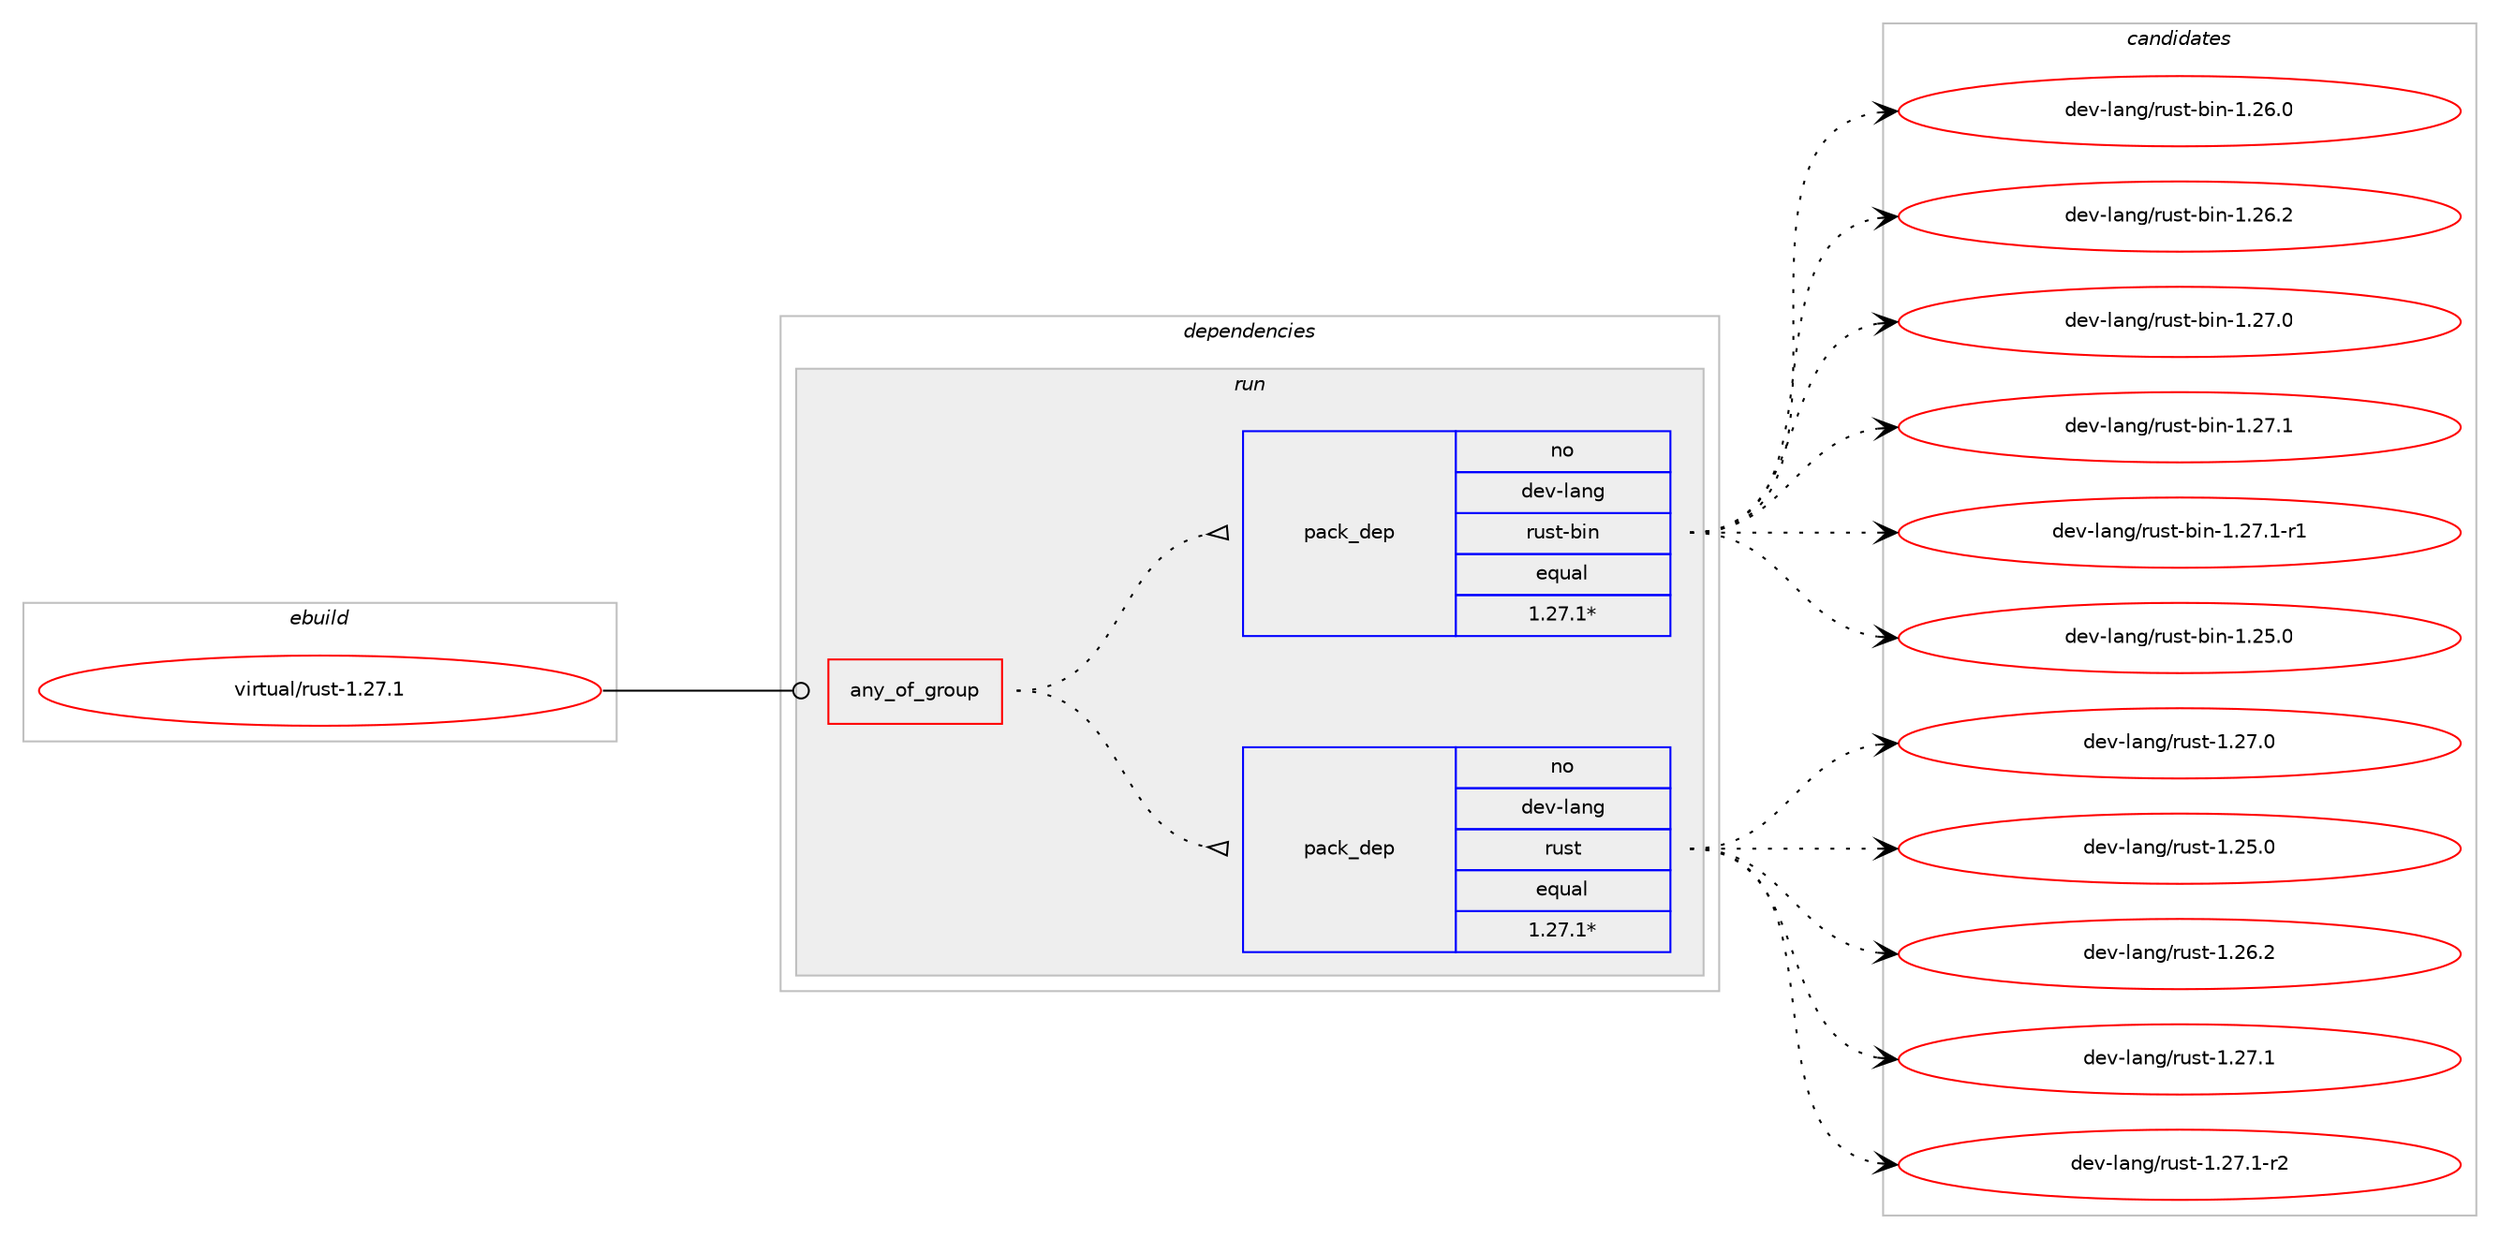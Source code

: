 digraph prolog {

# *************
# Graph options
# *************

newrank=true;
concentrate=true;
compound=true;
graph [rankdir=LR,fontname=Helvetica,fontsize=10,ranksep=1.5];#, ranksep=2.5, nodesep=0.2];
edge  [arrowhead=vee];
node  [fontname=Helvetica,fontsize=10];

# **********
# The ebuild
# **********

subgraph cluster_leftcol {
color=gray;
rank=same;
label=<<i>ebuild</i>>;
id [label="virtual/rust-1.27.1", color=red, width=4, href="../virtual/rust-1.27.1.svg"];
}

# ****************
# The dependencies
# ****************

subgraph cluster_midcol {
color=gray;
label=<<i>dependencies</i>>;
subgraph cluster_compile {
fillcolor="#eeeeee";
style=filled;
label=<<i>compile</i>>;
}
subgraph cluster_compileandrun {
fillcolor="#eeeeee";
style=filled;
label=<<i>compile and run</i>>;
}
subgraph cluster_run {
fillcolor="#eeeeee";
style=filled;
label=<<i>run</i>>;
subgraph any169 {
dependency4939 [label=<<TABLE BORDER="0" CELLBORDER="1" CELLSPACING="0" CELLPADDING="4"><TR><TD CELLPADDING="10">any_of_group</TD></TR></TABLE>>, shape=none, color=red];subgraph pack4010 {
dependency4940 [label=<<TABLE BORDER="0" CELLBORDER="1" CELLSPACING="0" CELLPADDING="4" WIDTH="220"><TR><TD ROWSPAN="6" CELLPADDING="30">pack_dep</TD></TR><TR><TD WIDTH="110">no</TD></TR><TR><TD>dev-lang</TD></TR><TR><TD>rust</TD></TR><TR><TD>equal</TD></TR><TR><TD>1.27.1*</TD></TR></TABLE>>, shape=none, color=blue];
}
dependency4939:e -> dependency4940:w [weight=20,style="dotted",arrowhead="oinv"];
subgraph pack4011 {
dependency4941 [label=<<TABLE BORDER="0" CELLBORDER="1" CELLSPACING="0" CELLPADDING="4" WIDTH="220"><TR><TD ROWSPAN="6" CELLPADDING="30">pack_dep</TD></TR><TR><TD WIDTH="110">no</TD></TR><TR><TD>dev-lang</TD></TR><TR><TD>rust-bin</TD></TR><TR><TD>equal</TD></TR><TR><TD>1.27.1*</TD></TR></TABLE>>, shape=none, color=blue];
}
dependency4939:e -> dependency4941:w [weight=20,style="dotted",arrowhead="oinv"];
}
id:e -> dependency4939:w [weight=20,style="solid",arrowhead="odot"];
}
}

# **************
# The candidates
# **************

subgraph cluster_choices {
rank=same;
color=gray;
label=<<i>candidates</i>>;

subgraph choice4010 {
color=black;
nodesep=1;
choice10010111845108971101034711411711511645494650554648 [label="dev-lang/rust-1.27.0", color=red, width=4,href="../dev-lang/rust-1.27.0.svg"];
choice10010111845108971101034711411711511645494650534648 [label="dev-lang/rust-1.25.0", color=red, width=4,href="../dev-lang/rust-1.25.0.svg"];
choice10010111845108971101034711411711511645494650544650 [label="dev-lang/rust-1.26.2", color=red, width=4,href="../dev-lang/rust-1.26.2.svg"];
choice10010111845108971101034711411711511645494650554649 [label="dev-lang/rust-1.27.1", color=red, width=4,href="../dev-lang/rust-1.27.1.svg"];
choice100101118451089711010347114117115116454946505546494511450 [label="dev-lang/rust-1.27.1-r2", color=red, width=4,href="../dev-lang/rust-1.27.1-r2.svg"];
dependency4940:e -> choice10010111845108971101034711411711511645494650554648:w [style=dotted,weight="100"];
dependency4940:e -> choice10010111845108971101034711411711511645494650534648:w [style=dotted,weight="100"];
dependency4940:e -> choice10010111845108971101034711411711511645494650544650:w [style=dotted,weight="100"];
dependency4940:e -> choice10010111845108971101034711411711511645494650554649:w [style=dotted,weight="100"];
dependency4940:e -> choice100101118451089711010347114117115116454946505546494511450:w [style=dotted,weight="100"];
}
subgraph choice4011 {
color=black;
nodesep=1;
choice100101118451089711010347114117115116459810511045494650534648 [label="dev-lang/rust-bin-1.25.0", color=red, width=4,href="../dev-lang/rust-bin-1.25.0.svg"];
choice100101118451089711010347114117115116459810511045494650544648 [label="dev-lang/rust-bin-1.26.0", color=red, width=4,href="../dev-lang/rust-bin-1.26.0.svg"];
choice100101118451089711010347114117115116459810511045494650544650 [label="dev-lang/rust-bin-1.26.2", color=red, width=4,href="../dev-lang/rust-bin-1.26.2.svg"];
choice100101118451089711010347114117115116459810511045494650554648 [label="dev-lang/rust-bin-1.27.0", color=red, width=4,href="../dev-lang/rust-bin-1.27.0.svg"];
choice100101118451089711010347114117115116459810511045494650554649 [label="dev-lang/rust-bin-1.27.1", color=red, width=4,href="../dev-lang/rust-bin-1.27.1.svg"];
choice1001011184510897110103471141171151164598105110454946505546494511449 [label="dev-lang/rust-bin-1.27.1-r1", color=red, width=4,href="../dev-lang/rust-bin-1.27.1-r1.svg"];
dependency4941:e -> choice100101118451089711010347114117115116459810511045494650534648:w [style=dotted,weight="100"];
dependency4941:e -> choice100101118451089711010347114117115116459810511045494650544648:w [style=dotted,weight="100"];
dependency4941:e -> choice100101118451089711010347114117115116459810511045494650544650:w [style=dotted,weight="100"];
dependency4941:e -> choice100101118451089711010347114117115116459810511045494650554648:w [style=dotted,weight="100"];
dependency4941:e -> choice100101118451089711010347114117115116459810511045494650554649:w [style=dotted,weight="100"];
dependency4941:e -> choice1001011184510897110103471141171151164598105110454946505546494511449:w [style=dotted,weight="100"];
}
}

}
